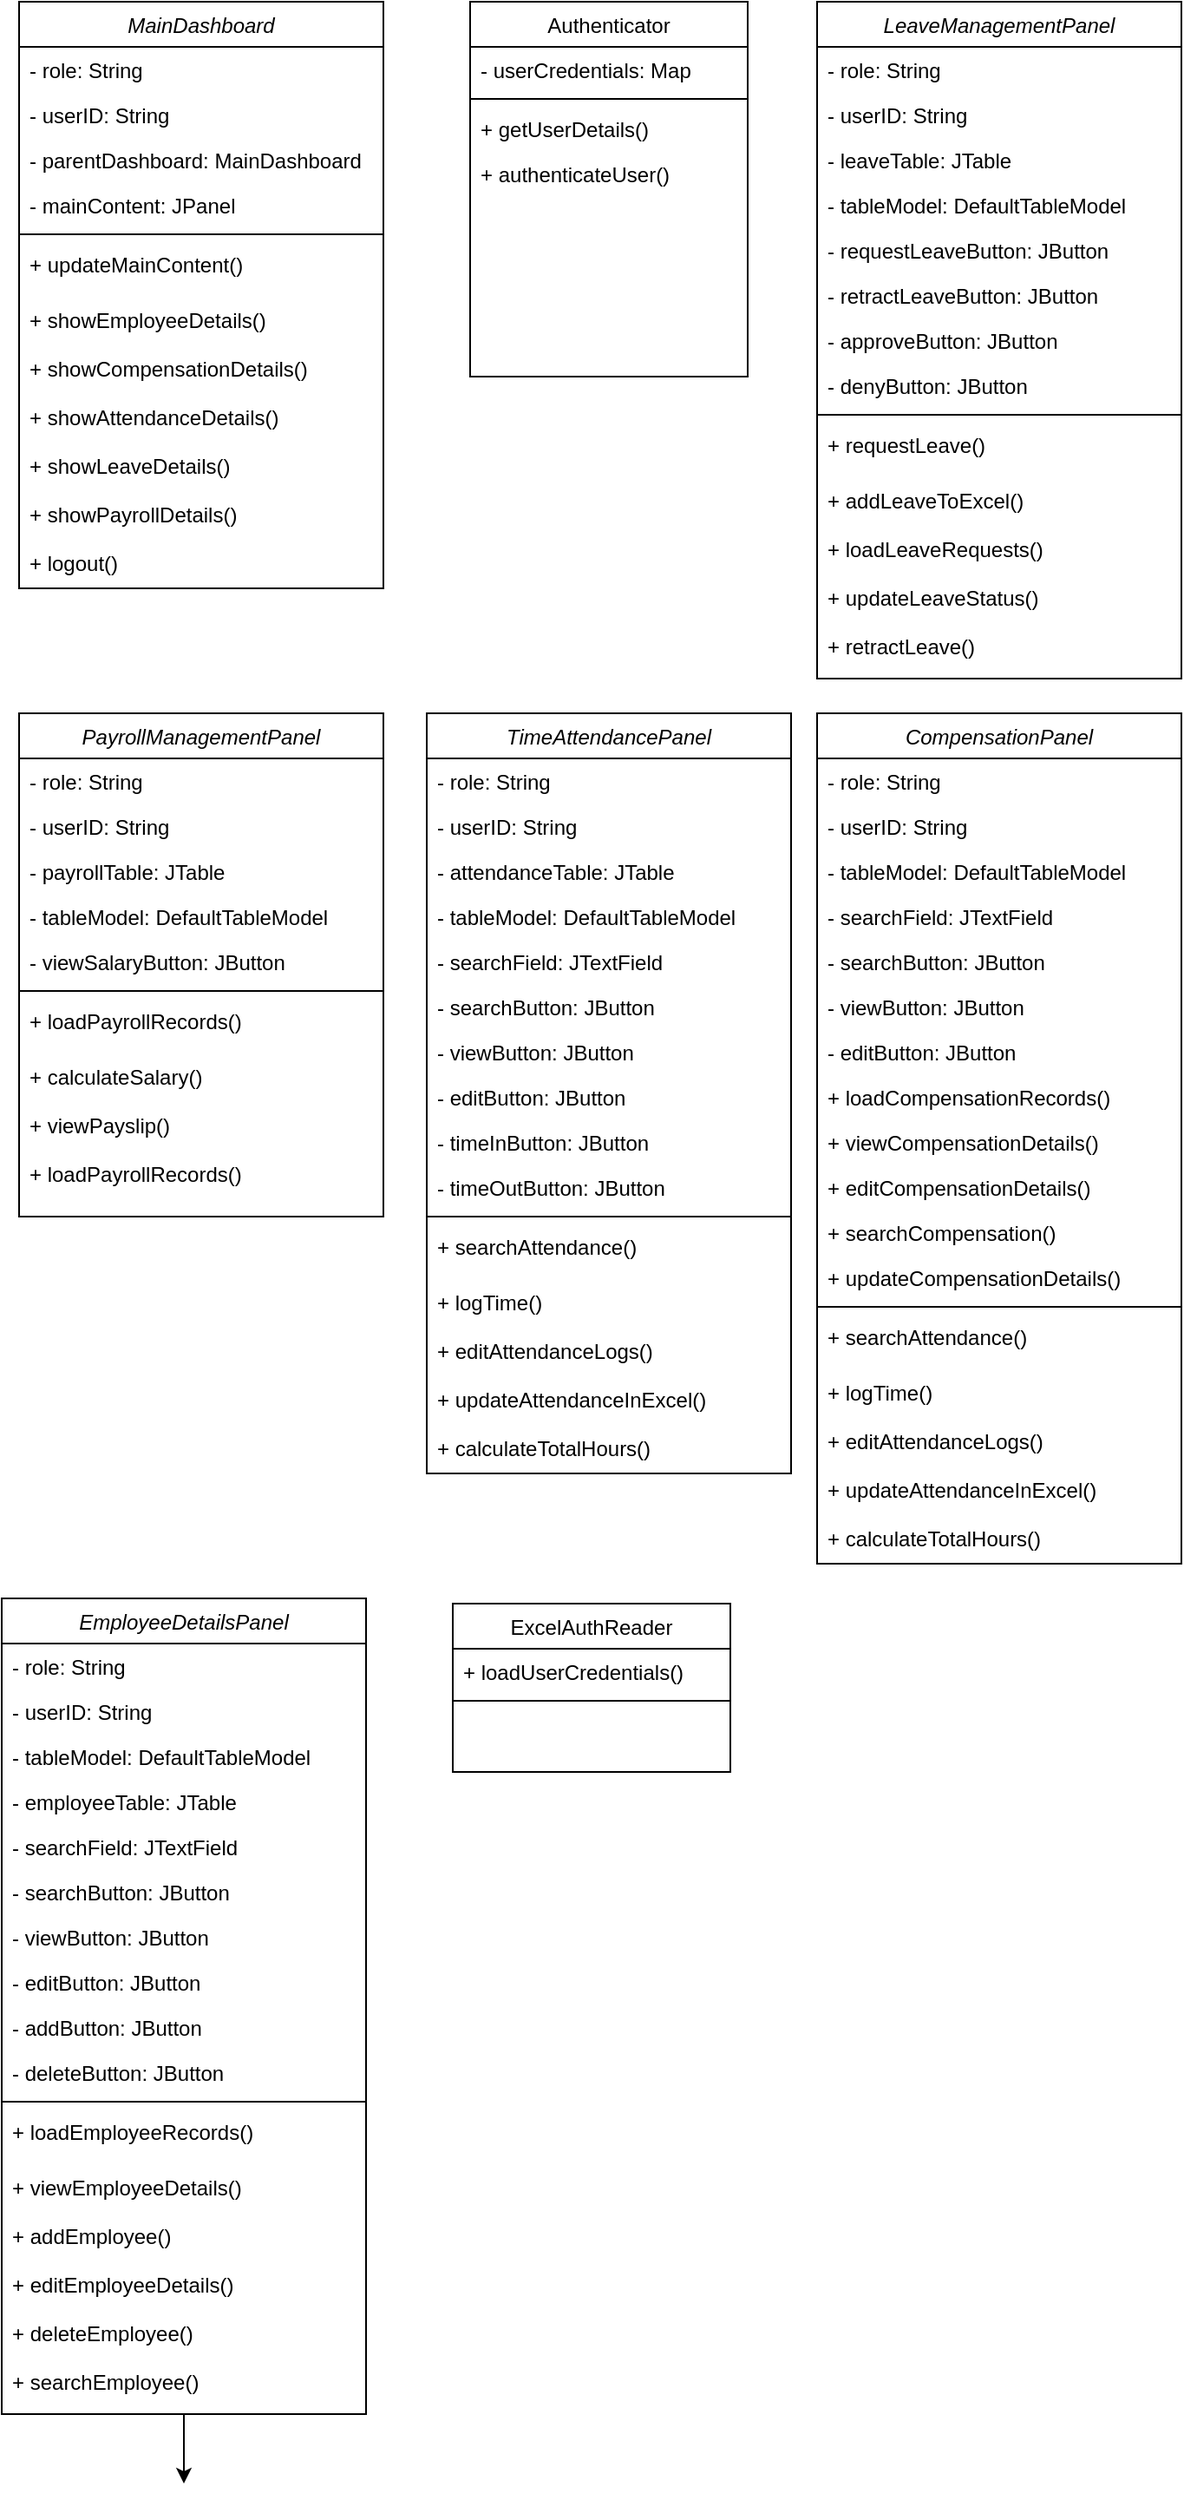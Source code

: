 <mxfile version="26.0.10">
  <diagram id="C5RBs43oDa-KdzZeNtuy" name="Page-1">
    <mxGraphModel dx="949" dy="568" grid="1" gridSize="10" guides="1" tooltips="1" connect="1" arrows="1" fold="1" page="1" pageScale="1" pageWidth="827" pageHeight="1169" math="0" shadow="0">
      <root>
        <mxCell id="WIyWlLk6GJQsqaUBKTNV-0" />
        <mxCell id="WIyWlLk6GJQsqaUBKTNV-1" parent="WIyWlLk6GJQsqaUBKTNV-0" />
        <mxCell id="zkfFHV4jXpPFQw0GAbJ--0" value="MainDashboard       " style="swimlane;fontStyle=2;align=center;verticalAlign=top;childLayout=stackLayout;horizontal=1;startSize=26;horizontalStack=0;resizeParent=1;resizeLast=0;collapsible=1;marginBottom=0;rounded=0;shadow=0;strokeWidth=1;" parent="WIyWlLk6GJQsqaUBKTNV-1" vertex="1">
          <mxGeometry x="60" y="30" width="210" height="338" as="geometry">
            <mxRectangle x="70" y="20" width="160" height="26" as="alternateBounds" />
          </mxGeometry>
        </mxCell>
        <mxCell id="zkfFHV4jXpPFQw0GAbJ--1" value="- role: String " style="text;align=left;verticalAlign=top;spacingLeft=4;spacingRight=4;overflow=hidden;rotatable=0;points=[[0,0.5],[1,0.5]];portConstraint=eastwest;" parent="zkfFHV4jXpPFQw0GAbJ--0" vertex="1">
          <mxGeometry y="26" width="210" height="26" as="geometry" />
        </mxCell>
        <mxCell id="zkfFHV4jXpPFQw0GAbJ--2" value="- userID: String        " style="text;align=left;verticalAlign=top;spacingLeft=4;spacingRight=4;overflow=hidden;rotatable=0;points=[[0,0.5],[1,0.5]];portConstraint=eastwest;rounded=0;shadow=0;html=0;" parent="zkfFHV4jXpPFQw0GAbJ--0" vertex="1">
          <mxGeometry y="52" width="210" height="26" as="geometry" />
        </mxCell>
        <mxCell id="zkfFHV4jXpPFQw0GAbJ--3" value="- parentDashboard: MainDashboard        " style="text;align=left;verticalAlign=top;spacingLeft=4;spacingRight=4;overflow=hidden;rotatable=0;points=[[0,0.5],[1,0.5]];portConstraint=eastwest;rounded=0;shadow=0;html=0;" parent="zkfFHV4jXpPFQw0GAbJ--0" vertex="1">
          <mxGeometry y="78" width="210" height="26" as="geometry" />
        </mxCell>
        <mxCell id="LQabu4nmhxQS2tJ2L5Nc-2" value="- mainContent: JPanel        " style="text;align=left;verticalAlign=top;spacingLeft=4;spacingRight=4;overflow=hidden;rotatable=0;points=[[0,0.5],[1,0.5]];portConstraint=eastwest;rounded=0;shadow=0;html=0;" vertex="1" parent="zkfFHV4jXpPFQw0GAbJ--0">
          <mxGeometry y="104" width="210" height="26" as="geometry" />
        </mxCell>
        <mxCell id="zkfFHV4jXpPFQw0GAbJ--4" value="" style="line;html=1;strokeWidth=1;align=left;verticalAlign=middle;spacingTop=-1;spacingLeft=3;spacingRight=3;rotatable=0;labelPosition=right;points=[];portConstraint=eastwest;" parent="zkfFHV4jXpPFQw0GAbJ--0" vertex="1">
          <mxGeometry y="130" width="210" height="8" as="geometry" />
        </mxCell>
        <mxCell id="zkfFHV4jXpPFQw0GAbJ--5" value="+ updateMainContent() " style="text;align=left;verticalAlign=top;spacingLeft=4;spacingRight=4;overflow=hidden;rotatable=0;points=[[0,0.5],[1,0.5]];portConstraint=eastwest;" parent="zkfFHV4jXpPFQw0GAbJ--0" vertex="1">
          <mxGeometry y="138" width="210" height="32" as="geometry" />
        </mxCell>
        <mxCell id="LQabu4nmhxQS2tJ2L5Nc-3" value="+ showEmployeeDetails()" style="text;align=left;verticalAlign=top;spacingLeft=4;spacingRight=4;overflow=hidden;rotatable=0;points=[[0,0.5],[1,0.5]];portConstraint=eastwest;" vertex="1" parent="zkfFHV4jXpPFQw0GAbJ--0">
          <mxGeometry y="170" width="210" height="28" as="geometry" />
        </mxCell>
        <mxCell id="LQabu4nmhxQS2tJ2L5Nc-4" value="+ showCompensationDetails()" style="text;align=left;verticalAlign=top;spacingLeft=4;spacingRight=4;overflow=hidden;rotatable=0;points=[[0,0.5],[1,0.5]];portConstraint=eastwest;" vertex="1" parent="zkfFHV4jXpPFQw0GAbJ--0">
          <mxGeometry y="198" width="210" height="28" as="geometry" />
        </mxCell>
        <mxCell id="LQabu4nmhxQS2tJ2L5Nc-5" value="+ showAttendanceDetails()" style="text;align=left;verticalAlign=top;spacingLeft=4;spacingRight=4;overflow=hidden;rotatable=0;points=[[0,0.5],[1,0.5]];portConstraint=eastwest;" vertex="1" parent="zkfFHV4jXpPFQw0GAbJ--0">
          <mxGeometry y="226" width="210" height="28" as="geometry" />
        </mxCell>
        <mxCell id="LQabu4nmhxQS2tJ2L5Nc-6" value="+ showLeaveDetails()" style="text;align=left;verticalAlign=top;spacingLeft=4;spacingRight=4;overflow=hidden;rotatable=0;points=[[0,0.5],[1,0.5]];portConstraint=eastwest;" vertex="1" parent="zkfFHV4jXpPFQw0GAbJ--0">
          <mxGeometry y="254" width="210" height="28" as="geometry" />
        </mxCell>
        <mxCell id="LQabu4nmhxQS2tJ2L5Nc-7" value="+ showPayrollDetails()" style="text;align=left;verticalAlign=top;spacingLeft=4;spacingRight=4;overflow=hidden;rotatable=0;points=[[0,0.5],[1,0.5]];portConstraint=eastwest;" vertex="1" parent="zkfFHV4jXpPFQw0GAbJ--0">
          <mxGeometry y="282" width="210" height="28" as="geometry" />
        </mxCell>
        <mxCell id="LQabu4nmhxQS2tJ2L5Nc-8" value="+ logout() " style="text;align=left;verticalAlign=top;spacingLeft=4;spacingRight=4;overflow=hidden;rotatable=0;points=[[0,0.5],[1,0.5]];portConstraint=eastwest;" vertex="1" parent="zkfFHV4jXpPFQw0GAbJ--0">
          <mxGeometry y="310" width="210" height="28" as="geometry" />
        </mxCell>
        <mxCell id="zkfFHV4jXpPFQw0GAbJ--17" value="Authenticator       " style="swimlane;fontStyle=0;align=center;verticalAlign=top;childLayout=stackLayout;horizontal=1;startSize=26;horizontalStack=0;resizeParent=1;resizeLast=0;collapsible=1;marginBottom=0;rounded=0;shadow=0;strokeWidth=1;" parent="WIyWlLk6GJQsqaUBKTNV-1" vertex="1">
          <mxGeometry x="320" y="30" width="160" height="216" as="geometry">
            <mxRectangle x="550" y="140" width="160" height="26" as="alternateBounds" />
          </mxGeometry>
        </mxCell>
        <mxCell id="zkfFHV4jXpPFQw0GAbJ--18" value=" - userCredentials: Map  " style="text;align=left;verticalAlign=top;spacingLeft=4;spacingRight=4;overflow=hidden;rotatable=0;points=[[0,0.5],[1,0.5]];portConstraint=eastwest;" parent="zkfFHV4jXpPFQw0GAbJ--17" vertex="1">
          <mxGeometry y="26" width="160" height="26" as="geometry" />
        </mxCell>
        <mxCell id="zkfFHV4jXpPFQw0GAbJ--23" value="" style="line;html=1;strokeWidth=1;align=left;verticalAlign=middle;spacingTop=-1;spacingLeft=3;spacingRight=3;rotatable=0;labelPosition=right;points=[];portConstraint=eastwest;" parent="zkfFHV4jXpPFQw0GAbJ--17" vertex="1">
          <mxGeometry y="52" width="160" height="8" as="geometry" />
        </mxCell>
        <mxCell id="zkfFHV4jXpPFQw0GAbJ--24" value="+ getUserDetails() " style="text;align=left;verticalAlign=top;spacingLeft=4;spacingRight=4;overflow=hidden;rotatable=0;points=[[0,0.5],[1,0.5]];portConstraint=eastwest;" parent="zkfFHV4jXpPFQw0GAbJ--17" vertex="1">
          <mxGeometry y="60" width="160" height="26" as="geometry" />
        </mxCell>
        <mxCell id="zkfFHV4jXpPFQw0GAbJ--25" value="+ authenticateUser() " style="text;align=left;verticalAlign=top;spacingLeft=4;spacingRight=4;overflow=hidden;rotatable=0;points=[[0,0.5],[1,0.5]];portConstraint=eastwest;" parent="zkfFHV4jXpPFQw0GAbJ--17" vertex="1">
          <mxGeometry y="86" width="160" height="26" as="geometry" />
        </mxCell>
        <mxCell id="LQabu4nmhxQS2tJ2L5Nc-9" value="LeaveManagementPanel          " style="swimlane;fontStyle=2;align=center;verticalAlign=top;childLayout=stackLayout;horizontal=1;startSize=26;horizontalStack=0;resizeParent=1;resizeLast=0;collapsible=1;marginBottom=0;rounded=0;shadow=0;strokeWidth=1;" vertex="1" parent="WIyWlLk6GJQsqaUBKTNV-1">
          <mxGeometry x="520" y="30" width="210" height="390" as="geometry">
            <mxRectangle x="70" y="20" width="160" height="26" as="alternateBounds" />
          </mxGeometry>
        </mxCell>
        <mxCell id="LQabu4nmhxQS2tJ2L5Nc-10" value="- role: String " style="text;align=left;verticalAlign=top;spacingLeft=4;spacingRight=4;overflow=hidden;rotatable=0;points=[[0,0.5],[1,0.5]];portConstraint=eastwest;" vertex="1" parent="LQabu4nmhxQS2tJ2L5Nc-9">
          <mxGeometry y="26" width="210" height="26" as="geometry" />
        </mxCell>
        <mxCell id="LQabu4nmhxQS2tJ2L5Nc-11" value="- userID: String        " style="text;align=left;verticalAlign=top;spacingLeft=4;spacingRight=4;overflow=hidden;rotatable=0;points=[[0,0.5],[1,0.5]];portConstraint=eastwest;rounded=0;shadow=0;html=0;" vertex="1" parent="LQabu4nmhxQS2tJ2L5Nc-9">
          <mxGeometry y="52" width="210" height="26" as="geometry" />
        </mxCell>
        <mxCell id="LQabu4nmhxQS2tJ2L5Nc-12" value="- leaveTable: JTable        " style="text;align=left;verticalAlign=top;spacingLeft=4;spacingRight=4;overflow=hidden;rotatable=0;points=[[0,0.5],[1,0.5]];portConstraint=eastwest;rounded=0;shadow=0;html=0;" vertex="1" parent="LQabu4nmhxQS2tJ2L5Nc-9">
          <mxGeometry y="78" width="210" height="26" as="geometry" />
        </mxCell>
        <mxCell id="LQabu4nmhxQS2tJ2L5Nc-13" value="- tableModel: DefaultTableModel        " style="text;align=left;verticalAlign=top;spacingLeft=4;spacingRight=4;overflow=hidden;rotatable=0;points=[[0,0.5],[1,0.5]];portConstraint=eastwest;rounded=0;shadow=0;html=0;" vertex="1" parent="LQabu4nmhxQS2tJ2L5Nc-9">
          <mxGeometry y="104" width="210" height="26" as="geometry" />
        </mxCell>
        <mxCell id="LQabu4nmhxQS2tJ2L5Nc-22" value="- requestLeaveButton: JButton        " style="text;align=left;verticalAlign=top;spacingLeft=4;spacingRight=4;overflow=hidden;rotatable=0;points=[[0,0.5],[1,0.5]];portConstraint=eastwest;rounded=0;shadow=0;html=0;" vertex="1" parent="LQabu4nmhxQS2tJ2L5Nc-9">
          <mxGeometry y="130" width="210" height="26" as="geometry" />
        </mxCell>
        <mxCell id="LQabu4nmhxQS2tJ2L5Nc-23" value="- retractLeaveButton: JButton        " style="text;align=left;verticalAlign=top;spacingLeft=4;spacingRight=4;overflow=hidden;rotatable=0;points=[[0,0.5],[1,0.5]];portConstraint=eastwest;rounded=0;shadow=0;html=0;" vertex="1" parent="LQabu4nmhxQS2tJ2L5Nc-9">
          <mxGeometry y="156" width="210" height="26" as="geometry" />
        </mxCell>
        <mxCell id="LQabu4nmhxQS2tJ2L5Nc-24" value="- approveButton: JButton        " style="text;align=left;verticalAlign=top;spacingLeft=4;spacingRight=4;overflow=hidden;rotatable=0;points=[[0,0.5],[1,0.5]];portConstraint=eastwest;rounded=0;shadow=0;html=0;" vertex="1" parent="LQabu4nmhxQS2tJ2L5Nc-9">
          <mxGeometry y="182" width="210" height="26" as="geometry" />
        </mxCell>
        <mxCell id="LQabu4nmhxQS2tJ2L5Nc-25" value="- denyButton: JButton        " style="text;align=left;verticalAlign=top;spacingLeft=4;spacingRight=4;overflow=hidden;rotatable=0;points=[[0,0.5],[1,0.5]];portConstraint=eastwest;rounded=0;shadow=0;html=0;" vertex="1" parent="LQabu4nmhxQS2tJ2L5Nc-9">
          <mxGeometry y="208" width="210" height="26" as="geometry" />
        </mxCell>
        <mxCell id="LQabu4nmhxQS2tJ2L5Nc-14" value="" style="line;html=1;strokeWidth=1;align=left;verticalAlign=middle;spacingTop=-1;spacingLeft=3;spacingRight=3;rotatable=0;labelPosition=right;points=[];portConstraint=eastwest;" vertex="1" parent="LQabu4nmhxQS2tJ2L5Nc-9">
          <mxGeometry y="234" width="210" height="8" as="geometry" />
        </mxCell>
        <mxCell id="LQabu4nmhxQS2tJ2L5Nc-15" value="+ requestLeave()   " style="text;align=left;verticalAlign=top;spacingLeft=4;spacingRight=4;overflow=hidden;rotatable=0;points=[[0,0.5],[1,0.5]];portConstraint=eastwest;" vertex="1" parent="LQabu4nmhxQS2tJ2L5Nc-9">
          <mxGeometry y="242" width="210" height="32" as="geometry" />
        </mxCell>
        <mxCell id="LQabu4nmhxQS2tJ2L5Nc-16" value="+ addLeaveToExcel() " style="text;align=left;verticalAlign=top;spacingLeft=4;spacingRight=4;overflow=hidden;rotatable=0;points=[[0,0.5],[1,0.5]];portConstraint=eastwest;" vertex="1" parent="LQabu4nmhxQS2tJ2L5Nc-9">
          <mxGeometry y="274" width="210" height="28" as="geometry" />
        </mxCell>
        <mxCell id="LQabu4nmhxQS2tJ2L5Nc-17" value="+ loadLeaveRequests()      " style="text;align=left;verticalAlign=top;spacingLeft=4;spacingRight=4;overflow=hidden;rotatable=0;points=[[0,0.5],[1,0.5]];portConstraint=eastwest;" vertex="1" parent="LQabu4nmhxQS2tJ2L5Nc-9">
          <mxGeometry y="302" width="210" height="28" as="geometry" />
        </mxCell>
        <mxCell id="LQabu4nmhxQS2tJ2L5Nc-18" value="+ updateLeaveStatus()" style="text;align=left;verticalAlign=top;spacingLeft=4;spacingRight=4;overflow=hidden;rotatable=0;points=[[0,0.5],[1,0.5]];portConstraint=eastwest;" vertex="1" parent="LQabu4nmhxQS2tJ2L5Nc-9">
          <mxGeometry y="330" width="210" height="28" as="geometry" />
        </mxCell>
        <mxCell id="LQabu4nmhxQS2tJ2L5Nc-19" value="+ retractLeave()   " style="text;align=left;verticalAlign=top;spacingLeft=4;spacingRight=4;overflow=hidden;rotatable=0;points=[[0,0.5],[1,0.5]];portConstraint=eastwest;" vertex="1" parent="LQabu4nmhxQS2tJ2L5Nc-9">
          <mxGeometry y="358" width="210" height="28" as="geometry" />
        </mxCell>
        <mxCell id="LQabu4nmhxQS2tJ2L5Nc-26" value="PayrollManagementPanel           " style="swimlane;fontStyle=2;align=center;verticalAlign=top;childLayout=stackLayout;horizontal=1;startSize=26;horizontalStack=0;resizeParent=1;resizeLast=0;collapsible=1;marginBottom=0;rounded=0;shadow=0;strokeWidth=1;" vertex="1" parent="WIyWlLk6GJQsqaUBKTNV-1">
          <mxGeometry x="60" y="440" width="210" height="290" as="geometry">
            <mxRectangle x="70" y="20" width="160" height="26" as="alternateBounds" />
          </mxGeometry>
        </mxCell>
        <mxCell id="LQabu4nmhxQS2tJ2L5Nc-27" value="- role: String " style="text;align=left;verticalAlign=top;spacingLeft=4;spacingRight=4;overflow=hidden;rotatable=0;points=[[0,0.5],[1,0.5]];portConstraint=eastwest;" vertex="1" parent="LQabu4nmhxQS2tJ2L5Nc-26">
          <mxGeometry y="26" width="210" height="26" as="geometry" />
        </mxCell>
        <mxCell id="LQabu4nmhxQS2tJ2L5Nc-28" value="- userID: String        " style="text;align=left;verticalAlign=top;spacingLeft=4;spacingRight=4;overflow=hidden;rotatable=0;points=[[0,0.5],[1,0.5]];portConstraint=eastwest;rounded=0;shadow=0;html=0;" vertex="1" parent="LQabu4nmhxQS2tJ2L5Nc-26">
          <mxGeometry y="52" width="210" height="26" as="geometry" />
        </mxCell>
        <mxCell id="LQabu4nmhxQS2tJ2L5Nc-29" value="- payrollTable: JTable        " style="text;align=left;verticalAlign=top;spacingLeft=4;spacingRight=4;overflow=hidden;rotatable=0;points=[[0,0.5],[1,0.5]];portConstraint=eastwest;rounded=0;shadow=0;html=0;" vertex="1" parent="LQabu4nmhxQS2tJ2L5Nc-26">
          <mxGeometry y="78" width="210" height="26" as="geometry" />
        </mxCell>
        <mxCell id="LQabu4nmhxQS2tJ2L5Nc-30" value="- tableModel: DefaultTableModel        " style="text;align=left;verticalAlign=top;spacingLeft=4;spacingRight=4;overflow=hidden;rotatable=0;points=[[0,0.5],[1,0.5]];portConstraint=eastwest;rounded=0;shadow=0;html=0;" vertex="1" parent="LQabu4nmhxQS2tJ2L5Nc-26">
          <mxGeometry y="104" width="210" height="26" as="geometry" />
        </mxCell>
        <mxCell id="LQabu4nmhxQS2tJ2L5Nc-31" value="- viewSalaryButton: JButton        " style="text;align=left;verticalAlign=top;spacingLeft=4;spacingRight=4;overflow=hidden;rotatable=0;points=[[0,0.5],[1,0.5]];portConstraint=eastwest;rounded=0;shadow=0;html=0;" vertex="1" parent="LQabu4nmhxQS2tJ2L5Nc-26">
          <mxGeometry y="130" width="210" height="26" as="geometry" />
        </mxCell>
        <mxCell id="LQabu4nmhxQS2tJ2L5Nc-35" value="" style="line;html=1;strokeWidth=1;align=left;verticalAlign=middle;spacingTop=-1;spacingLeft=3;spacingRight=3;rotatable=0;labelPosition=right;points=[];portConstraint=eastwest;" vertex="1" parent="LQabu4nmhxQS2tJ2L5Nc-26">
          <mxGeometry y="156" width="210" height="8" as="geometry" />
        </mxCell>
        <mxCell id="LQabu4nmhxQS2tJ2L5Nc-36" value="+ loadPayrollRecords()    " style="text;align=left;verticalAlign=top;spacingLeft=4;spacingRight=4;overflow=hidden;rotatable=0;points=[[0,0.5],[1,0.5]];portConstraint=eastwest;" vertex="1" parent="LQabu4nmhxQS2tJ2L5Nc-26">
          <mxGeometry y="164" width="210" height="32" as="geometry" />
        </mxCell>
        <mxCell id="LQabu4nmhxQS2tJ2L5Nc-37" value="+ calculateSalary()         " style="text;align=left;verticalAlign=top;spacingLeft=4;spacingRight=4;overflow=hidden;rotatable=0;points=[[0,0.5],[1,0.5]];portConstraint=eastwest;" vertex="1" parent="LQabu4nmhxQS2tJ2L5Nc-26">
          <mxGeometry y="196" width="210" height="28" as="geometry" />
        </mxCell>
        <mxCell id="LQabu4nmhxQS2tJ2L5Nc-38" value="+ viewPayslip()        " style="text;align=left;verticalAlign=top;spacingLeft=4;spacingRight=4;overflow=hidden;rotatable=0;points=[[0,0.5],[1,0.5]];portConstraint=eastwest;" vertex="1" parent="LQabu4nmhxQS2tJ2L5Nc-26">
          <mxGeometry y="224" width="210" height="28" as="geometry" />
        </mxCell>
        <mxCell id="LQabu4nmhxQS2tJ2L5Nc-39" value="+ loadPayrollRecords()" style="text;align=left;verticalAlign=top;spacingLeft=4;spacingRight=4;overflow=hidden;rotatable=0;points=[[0,0.5],[1,0.5]];portConstraint=eastwest;" vertex="1" parent="LQabu4nmhxQS2tJ2L5Nc-26">
          <mxGeometry y="252" width="210" height="28" as="geometry" />
        </mxCell>
        <mxCell id="LQabu4nmhxQS2tJ2L5Nc-41" value="TimeAttendancePanel              " style="swimlane;fontStyle=2;align=center;verticalAlign=top;childLayout=stackLayout;horizontal=1;startSize=26;horizontalStack=0;resizeParent=1;resizeLast=0;collapsible=1;marginBottom=0;rounded=0;shadow=0;strokeWidth=1;" vertex="1" parent="WIyWlLk6GJQsqaUBKTNV-1">
          <mxGeometry x="295" y="440" width="210" height="438" as="geometry">
            <mxRectangle x="70" y="20" width="160" height="26" as="alternateBounds" />
          </mxGeometry>
        </mxCell>
        <mxCell id="LQabu4nmhxQS2tJ2L5Nc-42" value="- role: String " style="text;align=left;verticalAlign=top;spacingLeft=4;spacingRight=4;overflow=hidden;rotatable=0;points=[[0,0.5],[1,0.5]];portConstraint=eastwest;" vertex="1" parent="LQabu4nmhxQS2tJ2L5Nc-41">
          <mxGeometry y="26" width="210" height="26" as="geometry" />
        </mxCell>
        <mxCell id="LQabu4nmhxQS2tJ2L5Nc-43" value="- userID: String        " style="text;align=left;verticalAlign=top;spacingLeft=4;spacingRight=4;overflow=hidden;rotatable=0;points=[[0,0.5],[1,0.5]];portConstraint=eastwest;rounded=0;shadow=0;html=0;" vertex="1" parent="LQabu4nmhxQS2tJ2L5Nc-41">
          <mxGeometry y="52" width="210" height="26" as="geometry" />
        </mxCell>
        <mxCell id="LQabu4nmhxQS2tJ2L5Nc-44" value="- attendanceTable: JTable         " style="text;align=left;verticalAlign=top;spacingLeft=4;spacingRight=4;overflow=hidden;rotatable=0;points=[[0,0.5],[1,0.5]];portConstraint=eastwest;rounded=0;shadow=0;html=0;" vertex="1" parent="LQabu4nmhxQS2tJ2L5Nc-41">
          <mxGeometry y="78" width="210" height="26" as="geometry" />
        </mxCell>
        <mxCell id="LQabu4nmhxQS2tJ2L5Nc-45" value="- tableModel: DefaultTableModel        " style="text;align=left;verticalAlign=top;spacingLeft=4;spacingRight=4;overflow=hidden;rotatable=0;points=[[0,0.5],[1,0.5]];portConstraint=eastwest;rounded=0;shadow=0;html=0;" vertex="1" parent="LQabu4nmhxQS2tJ2L5Nc-41">
          <mxGeometry y="104" width="210" height="26" as="geometry" />
        </mxCell>
        <mxCell id="LQabu4nmhxQS2tJ2L5Nc-46" value="- searchField: JTextField        " style="text;align=left;verticalAlign=top;spacingLeft=4;spacingRight=4;overflow=hidden;rotatable=0;points=[[0,0.5],[1,0.5]];portConstraint=eastwest;rounded=0;shadow=0;html=0;" vertex="1" parent="LQabu4nmhxQS2tJ2L5Nc-41">
          <mxGeometry y="130" width="210" height="26" as="geometry" />
        </mxCell>
        <mxCell id="LQabu4nmhxQS2tJ2L5Nc-47" value="- searchButton: JButton" style="text;align=left;verticalAlign=top;spacingLeft=4;spacingRight=4;overflow=hidden;rotatable=0;points=[[0,0.5],[1,0.5]];portConstraint=eastwest;rounded=0;shadow=0;html=0;" vertex="1" parent="LQabu4nmhxQS2tJ2L5Nc-41">
          <mxGeometry y="156" width="210" height="26" as="geometry" />
        </mxCell>
        <mxCell id="LQabu4nmhxQS2tJ2L5Nc-48" value="- viewButton: JButton         " style="text;align=left;verticalAlign=top;spacingLeft=4;spacingRight=4;overflow=hidden;rotatable=0;points=[[0,0.5],[1,0.5]];portConstraint=eastwest;rounded=0;shadow=0;html=0;" vertex="1" parent="LQabu4nmhxQS2tJ2L5Nc-41">
          <mxGeometry y="182" width="210" height="26" as="geometry" />
        </mxCell>
        <mxCell id="LQabu4nmhxQS2tJ2L5Nc-49" value="- editButton: JButton        " style="text;align=left;verticalAlign=top;spacingLeft=4;spacingRight=4;overflow=hidden;rotatable=0;points=[[0,0.5],[1,0.5]];portConstraint=eastwest;rounded=0;shadow=0;html=0;" vertex="1" parent="LQabu4nmhxQS2tJ2L5Nc-41">
          <mxGeometry y="208" width="210" height="26" as="geometry" />
        </mxCell>
        <mxCell id="LQabu4nmhxQS2tJ2L5Nc-57" value="- timeInButton: JButton        " style="text;align=left;verticalAlign=top;spacingLeft=4;spacingRight=4;overflow=hidden;rotatable=0;points=[[0,0.5],[1,0.5]];portConstraint=eastwest;rounded=0;shadow=0;html=0;" vertex="1" parent="LQabu4nmhxQS2tJ2L5Nc-41">
          <mxGeometry y="234" width="210" height="26" as="geometry" />
        </mxCell>
        <mxCell id="LQabu4nmhxQS2tJ2L5Nc-56" value="- timeOutButton: JButton        " style="text;align=left;verticalAlign=top;spacingLeft=4;spacingRight=4;overflow=hidden;rotatable=0;points=[[0,0.5],[1,0.5]];portConstraint=eastwest;rounded=0;shadow=0;html=0;" vertex="1" parent="LQabu4nmhxQS2tJ2L5Nc-41">
          <mxGeometry y="260" width="210" height="26" as="geometry" />
        </mxCell>
        <mxCell id="LQabu4nmhxQS2tJ2L5Nc-50" value="" style="line;html=1;strokeWidth=1;align=left;verticalAlign=middle;spacingTop=-1;spacingLeft=3;spacingRight=3;rotatable=0;labelPosition=right;points=[];portConstraint=eastwest;" vertex="1" parent="LQabu4nmhxQS2tJ2L5Nc-41">
          <mxGeometry y="286" width="210" height="8" as="geometry" />
        </mxCell>
        <mxCell id="LQabu4nmhxQS2tJ2L5Nc-51" value="+ searchAttendance()     " style="text;align=left;verticalAlign=top;spacingLeft=4;spacingRight=4;overflow=hidden;rotatable=0;points=[[0,0.5],[1,0.5]];portConstraint=eastwest;" vertex="1" parent="LQabu4nmhxQS2tJ2L5Nc-41">
          <mxGeometry y="294" width="210" height="32" as="geometry" />
        </mxCell>
        <mxCell id="LQabu4nmhxQS2tJ2L5Nc-52" value="+ logTime()   " style="text;align=left;verticalAlign=top;spacingLeft=4;spacingRight=4;overflow=hidden;rotatable=0;points=[[0,0.5],[1,0.5]];portConstraint=eastwest;" vertex="1" parent="LQabu4nmhxQS2tJ2L5Nc-41">
          <mxGeometry y="326" width="210" height="28" as="geometry" />
        </mxCell>
        <mxCell id="LQabu4nmhxQS2tJ2L5Nc-53" value="+ editAttendanceLogs()      " style="text;align=left;verticalAlign=top;spacingLeft=4;spacingRight=4;overflow=hidden;rotatable=0;points=[[0,0.5],[1,0.5]];portConstraint=eastwest;" vertex="1" parent="LQabu4nmhxQS2tJ2L5Nc-41">
          <mxGeometry y="354" width="210" height="28" as="geometry" />
        </mxCell>
        <mxCell id="LQabu4nmhxQS2tJ2L5Nc-54" value="+ updateAttendanceInExcel()" style="text;align=left;verticalAlign=top;spacingLeft=4;spacingRight=4;overflow=hidden;rotatable=0;points=[[0,0.5],[1,0.5]];portConstraint=eastwest;" vertex="1" parent="LQabu4nmhxQS2tJ2L5Nc-41">
          <mxGeometry y="382" width="210" height="28" as="geometry" />
        </mxCell>
        <mxCell id="LQabu4nmhxQS2tJ2L5Nc-55" value="+ calculateTotalHours()     " style="text;align=left;verticalAlign=top;spacingLeft=4;spacingRight=4;overflow=hidden;rotatable=0;points=[[0,0.5],[1,0.5]];portConstraint=eastwest;" vertex="1" parent="LQabu4nmhxQS2tJ2L5Nc-41">
          <mxGeometry y="410" width="210" height="28" as="geometry" />
        </mxCell>
        <mxCell id="LQabu4nmhxQS2tJ2L5Nc-58" value="CompensationPanel                    " style="swimlane;fontStyle=2;align=center;verticalAlign=top;childLayout=stackLayout;horizontal=1;startSize=26;horizontalStack=0;resizeParent=1;resizeLast=0;collapsible=1;marginBottom=0;rounded=0;shadow=0;strokeWidth=1;" vertex="1" parent="WIyWlLk6GJQsqaUBKTNV-1">
          <mxGeometry x="520" y="440" width="210" height="490" as="geometry">
            <mxRectangle x="70" y="20" width="160" height="26" as="alternateBounds" />
          </mxGeometry>
        </mxCell>
        <mxCell id="LQabu4nmhxQS2tJ2L5Nc-59" value="- role: String " style="text;align=left;verticalAlign=top;spacingLeft=4;spacingRight=4;overflow=hidden;rotatable=0;points=[[0,0.5],[1,0.5]];portConstraint=eastwest;" vertex="1" parent="LQabu4nmhxQS2tJ2L5Nc-58">
          <mxGeometry y="26" width="210" height="26" as="geometry" />
        </mxCell>
        <mxCell id="LQabu4nmhxQS2tJ2L5Nc-60" value="- userID: String        " style="text;align=left;verticalAlign=top;spacingLeft=4;spacingRight=4;overflow=hidden;rotatable=0;points=[[0,0.5],[1,0.5]];portConstraint=eastwest;rounded=0;shadow=0;html=0;" vertex="1" parent="LQabu4nmhxQS2tJ2L5Nc-58">
          <mxGeometry y="52" width="210" height="26" as="geometry" />
        </mxCell>
        <mxCell id="LQabu4nmhxQS2tJ2L5Nc-62" value="- tableModel: DefaultTableModel        " style="text;align=left;verticalAlign=top;spacingLeft=4;spacingRight=4;overflow=hidden;rotatable=0;points=[[0,0.5],[1,0.5]];portConstraint=eastwest;rounded=0;shadow=0;html=0;" vertex="1" parent="LQabu4nmhxQS2tJ2L5Nc-58">
          <mxGeometry y="78" width="210" height="26" as="geometry" />
        </mxCell>
        <mxCell id="LQabu4nmhxQS2tJ2L5Nc-63" value="- searchField: JTextField        " style="text;align=left;verticalAlign=top;spacingLeft=4;spacingRight=4;overflow=hidden;rotatable=0;points=[[0,0.5],[1,0.5]];portConstraint=eastwest;rounded=0;shadow=0;html=0;" vertex="1" parent="LQabu4nmhxQS2tJ2L5Nc-58">
          <mxGeometry y="104" width="210" height="26" as="geometry" />
        </mxCell>
        <mxCell id="LQabu4nmhxQS2tJ2L5Nc-64" value="- searchButton: JButton" style="text;align=left;verticalAlign=top;spacingLeft=4;spacingRight=4;overflow=hidden;rotatable=0;points=[[0,0.5],[1,0.5]];portConstraint=eastwest;rounded=0;shadow=0;html=0;" vertex="1" parent="LQabu4nmhxQS2tJ2L5Nc-58">
          <mxGeometry y="130" width="210" height="26" as="geometry" />
        </mxCell>
        <mxCell id="LQabu4nmhxQS2tJ2L5Nc-65" value="- viewButton: JButton         " style="text;align=left;verticalAlign=top;spacingLeft=4;spacingRight=4;overflow=hidden;rotatable=0;points=[[0,0.5],[1,0.5]];portConstraint=eastwest;rounded=0;shadow=0;html=0;" vertex="1" parent="LQabu4nmhxQS2tJ2L5Nc-58">
          <mxGeometry y="156" width="210" height="26" as="geometry" />
        </mxCell>
        <mxCell id="LQabu4nmhxQS2tJ2L5Nc-66" value="- editButton: JButton        " style="text;align=left;verticalAlign=top;spacingLeft=4;spacingRight=4;overflow=hidden;rotatable=0;points=[[0,0.5],[1,0.5]];portConstraint=eastwest;rounded=0;shadow=0;html=0;" vertex="1" parent="LQabu4nmhxQS2tJ2L5Nc-58">
          <mxGeometry y="182" width="210" height="26" as="geometry" />
        </mxCell>
        <mxCell id="LQabu4nmhxQS2tJ2L5Nc-67" value="+ loadCompensationRecords()        " style="text;align=left;verticalAlign=top;spacingLeft=4;spacingRight=4;overflow=hidden;rotatable=0;points=[[0,0.5],[1,0.5]];portConstraint=eastwest;rounded=0;shadow=0;html=0;" vertex="1" parent="LQabu4nmhxQS2tJ2L5Nc-58">
          <mxGeometry y="208" width="210" height="26" as="geometry" />
        </mxCell>
        <mxCell id="LQabu4nmhxQS2tJ2L5Nc-75" value="+ viewCompensationDetails()        " style="text;align=left;verticalAlign=top;spacingLeft=4;spacingRight=4;overflow=hidden;rotatable=0;points=[[0,0.5],[1,0.5]];portConstraint=eastwest;rounded=0;shadow=0;html=0;" vertex="1" parent="LQabu4nmhxQS2tJ2L5Nc-58">
          <mxGeometry y="234" width="210" height="26" as="geometry" />
        </mxCell>
        <mxCell id="LQabu4nmhxQS2tJ2L5Nc-76" value=" + editCompensationDetails()        " style="text;align=left;verticalAlign=top;spacingLeft=4;spacingRight=4;overflow=hidden;rotatable=0;points=[[0,0.5],[1,0.5]];portConstraint=eastwest;rounded=0;shadow=0;html=0;" vertex="1" parent="LQabu4nmhxQS2tJ2L5Nc-58">
          <mxGeometry y="260" width="210" height="26" as="geometry" />
        </mxCell>
        <mxCell id="LQabu4nmhxQS2tJ2L5Nc-77" value="+ searchCompensation()        " style="text;align=left;verticalAlign=top;spacingLeft=4;spacingRight=4;overflow=hidden;rotatable=0;points=[[0,0.5],[1,0.5]];portConstraint=eastwest;rounded=0;shadow=0;html=0;" vertex="1" parent="LQabu4nmhxQS2tJ2L5Nc-58">
          <mxGeometry y="286" width="210" height="26" as="geometry" />
        </mxCell>
        <mxCell id="LQabu4nmhxQS2tJ2L5Nc-68" value="+ updateCompensationDetails()        " style="text;align=left;verticalAlign=top;spacingLeft=4;spacingRight=4;overflow=hidden;rotatable=0;points=[[0,0.5],[1,0.5]];portConstraint=eastwest;rounded=0;shadow=0;html=0;" vertex="1" parent="LQabu4nmhxQS2tJ2L5Nc-58">
          <mxGeometry y="312" width="210" height="26" as="geometry" />
        </mxCell>
        <mxCell id="LQabu4nmhxQS2tJ2L5Nc-69" value="" style="line;html=1;strokeWidth=1;align=left;verticalAlign=middle;spacingTop=-1;spacingLeft=3;spacingRight=3;rotatable=0;labelPosition=right;points=[];portConstraint=eastwest;" vertex="1" parent="LQabu4nmhxQS2tJ2L5Nc-58">
          <mxGeometry y="338" width="210" height="8" as="geometry" />
        </mxCell>
        <mxCell id="LQabu4nmhxQS2tJ2L5Nc-70" value="+ searchAttendance()     " style="text;align=left;verticalAlign=top;spacingLeft=4;spacingRight=4;overflow=hidden;rotatable=0;points=[[0,0.5],[1,0.5]];portConstraint=eastwest;" vertex="1" parent="LQabu4nmhxQS2tJ2L5Nc-58">
          <mxGeometry y="346" width="210" height="32" as="geometry" />
        </mxCell>
        <mxCell id="LQabu4nmhxQS2tJ2L5Nc-71" value="+ logTime()   " style="text;align=left;verticalAlign=top;spacingLeft=4;spacingRight=4;overflow=hidden;rotatable=0;points=[[0,0.5],[1,0.5]];portConstraint=eastwest;" vertex="1" parent="LQabu4nmhxQS2tJ2L5Nc-58">
          <mxGeometry y="378" width="210" height="28" as="geometry" />
        </mxCell>
        <mxCell id="LQabu4nmhxQS2tJ2L5Nc-72" value="+ editAttendanceLogs()      " style="text;align=left;verticalAlign=top;spacingLeft=4;spacingRight=4;overflow=hidden;rotatable=0;points=[[0,0.5],[1,0.5]];portConstraint=eastwest;" vertex="1" parent="LQabu4nmhxQS2tJ2L5Nc-58">
          <mxGeometry y="406" width="210" height="28" as="geometry" />
        </mxCell>
        <mxCell id="LQabu4nmhxQS2tJ2L5Nc-73" value="+ updateAttendanceInExcel()" style="text;align=left;verticalAlign=top;spacingLeft=4;spacingRight=4;overflow=hidden;rotatable=0;points=[[0,0.5],[1,0.5]];portConstraint=eastwest;" vertex="1" parent="LQabu4nmhxQS2tJ2L5Nc-58">
          <mxGeometry y="434" width="210" height="28" as="geometry" />
        </mxCell>
        <mxCell id="LQabu4nmhxQS2tJ2L5Nc-74" value="+ calculateTotalHours()     " style="text;align=left;verticalAlign=top;spacingLeft=4;spacingRight=4;overflow=hidden;rotatable=0;points=[[0,0.5],[1,0.5]];portConstraint=eastwest;" vertex="1" parent="LQabu4nmhxQS2tJ2L5Nc-58">
          <mxGeometry y="462" width="210" height="28" as="geometry" />
        </mxCell>
        <mxCell id="LQabu4nmhxQS2tJ2L5Nc-110" style="edgeStyle=orthogonalEdgeStyle;rounded=0;orthogonalLoop=1;jettySize=auto;html=1;exitX=0.5;exitY=1;exitDx=0;exitDy=0;" edge="1" parent="WIyWlLk6GJQsqaUBKTNV-1" source="LQabu4nmhxQS2tJ2L5Nc-89">
          <mxGeometry relative="1" as="geometry">
            <mxPoint x="155" y="1460" as="targetPoint" />
          </mxGeometry>
        </mxCell>
        <mxCell id="LQabu4nmhxQS2tJ2L5Nc-89" value="EmployeeDetailsPanel                       " style="swimlane;fontStyle=2;align=center;verticalAlign=top;childLayout=stackLayout;horizontal=1;startSize=26;horizontalStack=0;resizeParent=1;resizeLast=0;collapsible=1;marginBottom=0;rounded=0;shadow=0;strokeWidth=1;" vertex="1" parent="WIyWlLk6GJQsqaUBKTNV-1">
          <mxGeometry x="50" y="950" width="210" height="470" as="geometry">
            <mxRectangle x="70" y="20" width="160" height="26" as="alternateBounds" />
          </mxGeometry>
        </mxCell>
        <mxCell id="LQabu4nmhxQS2tJ2L5Nc-90" value="- role: String " style="text;align=left;verticalAlign=top;spacingLeft=4;spacingRight=4;overflow=hidden;rotatable=0;points=[[0,0.5],[1,0.5]];portConstraint=eastwest;" vertex="1" parent="LQabu4nmhxQS2tJ2L5Nc-89">
          <mxGeometry y="26" width="210" height="26" as="geometry" />
        </mxCell>
        <mxCell id="LQabu4nmhxQS2tJ2L5Nc-91" value="- userID: String        " style="text;align=left;verticalAlign=top;spacingLeft=4;spacingRight=4;overflow=hidden;rotatable=0;points=[[0,0.5],[1,0.5]];portConstraint=eastwest;rounded=0;shadow=0;html=0;" vertex="1" parent="LQabu4nmhxQS2tJ2L5Nc-89">
          <mxGeometry y="52" width="210" height="26" as="geometry" />
        </mxCell>
        <mxCell id="LQabu4nmhxQS2tJ2L5Nc-92" value="- tableModel: DefaultTableModel        " style="text;align=left;verticalAlign=top;spacingLeft=4;spacingRight=4;overflow=hidden;rotatable=0;points=[[0,0.5],[1,0.5]];portConstraint=eastwest;rounded=0;shadow=0;html=0;" vertex="1" parent="LQabu4nmhxQS2tJ2L5Nc-89">
          <mxGeometry y="78" width="210" height="26" as="geometry" />
        </mxCell>
        <mxCell id="LQabu4nmhxQS2tJ2L5Nc-93" value="- employeeTable: JTable        " style="text;align=left;verticalAlign=top;spacingLeft=4;spacingRight=4;overflow=hidden;rotatable=0;points=[[0,0.5],[1,0.5]];portConstraint=eastwest;rounded=0;shadow=0;html=0;" vertex="1" parent="LQabu4nmhxQS2tJ2L5Nc-89">
          <mxGeometry y="104" width="210" height="26" as="geometry" />
        </mxCell>
        <mxCell id="LQabu4nmhxQS2tJ2L5Nc-108" value="- searchField: JTextField" style="text;align=left;verticalAlign=top;spacingLeft=4;spacingRight=4;overflow=hidden;rotatable=0;points=[[0,0.5],[1,0.5]];portConstraint=eastwest;rounded=0;shadow=0;html=0;" vertex="1" parent="LQabu4nmhxQS2tJ2L5Nc-89">
          <mxGeometry y="130" width="210" height="26" as="geometry" />
        </mxCell>
        <mxCell id="LQabu4nmhxQS2tJ2L5Nc-94" value="- searchButton: JButton" style="text;align=left;verticalAlign=top;spacingLeft=4;spacingRight=4;overflow=hidden;rotatable=0;points=[[0,0.5],[1,0.5]];portConstraint=eastwest;rounded=0;shadow=0;html=0;" vertex="1" parent="LQabu4nmhxQS2tJ2L5Nc-89">
          <mxGeometry y="156" width="210" height="26" as="geometry" />
        </mxCell>
        <mxCell id="LQabu4nmhxQS2tJ2L5Nc-95" value="- viewButton: JButton         " style="text;align=left;verticalAlign=top;spacingLeft=4;spacingRight=4;overflow=hidden;rotatable=0;points=[[0,0.5],[1,0.5]];portConstraint=eastwest;rounded=0;shadow=0;html=0;" vertex="1" parent="LQabu4nmhxQS2tJ2L5Nc-89">
          <mxGeometry y="182" width="210" height="26" as="geometry" />
        </mxCell>
        <mxCell id="LQabu4nmhxQS2tJ2L5Nc-96" value="- editButton: JButton        " style="text;align=left;verticalAlign=top;spacingLeft=4;spacingRight=4;overflow=hidden;rotatable=0;points=[[0,0.5],[1,0.5]];portConstraint=eastwest;rounded=0;shadow=0;html=0;" vertex="1" parent="LQabu4nmhxQS2tJ2L5Nc-89">
          <mxGeometry y="208" width="210" height="26" as="geometry" />
        </mxCell>
        <mxCell id="LQabu4nmhxQS2tJ2L5Nc-97" value="- addButton: JButton        " style="text;align=left;verticalAlign=top;spacingLeft=4;spacingRight=4;overflow=hidden;rotatable=0;points=[[0,0.5],[1,0.5]];portConstraint=eastwest;rounded=0;shadow=0;html=0;" vertex="1" parent="LQabu4nmhxQS2tJ2L5Nc-89">
          <mxGeometry y="234" width="210" height="26" as="geometry" />
        </mxCell>
        <mxCell id="LQabu4nmhxQS2tJ2L5Nc-98" value="- deleteButton: JButton        " style="text;align=left;verticalAlign=top;spacingLeft=4;spacingRight=4;overflow=hidden;rotatable=0;points=[[0,0.5],[1,0.5]];portConstraint=eastwest;rounded=0;shadow=0;html=0;" vertex="1" parent="LQabu4nmhxQS2tJ2L5Nc-89">
          <mxGeometry y="260" width="210" height="26" as="geometry" />
        </mxCell>
        <mxCell id="LQabu4nmhxQS2tJ2L5Nc-102" value="" style="line;html=1;strokeWidth=1;align=left;verticalAlign=middle;spacingTop=-1;spacingLeft=3;spacingRight=3;rotatable=0;labelPosition=right;points=[];portConstraint=eastwest;" vertex="1" parent="LQabu4nmhxQS2tJ2L5Nc-89">
          <mxGeometry y="286" width="210" height="8" as="geometry" />
        </mxCell>
        <mxCell id="LQabu4nmhxQS2tJ2L5Nc-103" value="+ loadEmployeeRecords()     " style="text;align=left;verticalAlign=top;spacingLeft=4;spacingRight=4;overflow=hidden;rotatable=0;points=[[0,0.5],[1,0.5]];portConstraint=eastwest;" vertex="1" parent="LQabu4nmhxQS2tJ2L5Nc-89">
          <mxGeometry y="294" width="210" height="32" as="geometry" />
        </mxCell>
        <mxCell id="LQabu4nmhxQS2tJ2L5Nc-104" value="+ viewEmployeeDetails()   " style="text;align=left;verticalAlign=top;spacingLeft=4;spacingRight=4;overflow=hidden;rotatable=0;points=[[0,0.5],[1,0.5]];portConstraint=eastwest;" vertex="1" parent="LQabu4nmhxQS2tJ2L5Nc-89">
          <mxGeometry y="326" width="210" height="28" as="geometry" />
        </mxCell>
        <mxCell id="LQabu4nmhxQS2tJ2L5Nc-105" value="+ addEmployee()         " style="text;align=left;verticalAlign=top;spacingLeft=4;spacingRight=4;overflow=hidden;rotatable=0;points=[[0,0.5],[1,0.5]];portConstraint=eastwest;" vertex="1" parent="LQabu4nmhxQS2tJ2L5Nc-89">
          <mxGeometry y="354" width="210" height="28" as="geometry" />
        </mxCell>
        <mxCell id="LQabu4nmhxQS2tJ2L5Nc-106" value="+ editEmployeeDetails()" style="text;align=left;verticalAlign=top;spacingLeft=4;spacingRight=4;overflow=hidden;rotatable=0;points=[[0,0.5],[1,0.5]];portConstraint=eastwest;" vertex="1" parent="LQabu4nmhxQS2tJ2L5Nc-89">
          <mxGeometry y="382" width="210" height="28" as="geometry" />
        </mxCell>
        <mxCell id="LQabu4nmhxQS2tJ2L5Nc-107" value="+ deleteEmployee()     " style="text;align=left;verticalAlign=top;spacingLeft=4;spacingRight=4;overflow=hidden;rotatable=0;points=[[0,0.5],[1,0.5]];portConstraint=eastwest;" vertex="1" parent="LQabu4nmhxQS2tJ2L5Nc-89">
          <mxGeometry y="410" width="210" height="28" as="geometry" />
        </mxCell>
        <mxCell id="LQabu4nmhxQS2tJ2L5Nc-109" value="+ searchEmployee()     " style="text;align=left;verticalAlign=top;spacingLeft=4;spacingRight=4;overflow=hidden;rotatable=0;points=[[0,0.5],[1,0.5]];portConstraint=eastwest;" vertex="1" parent="LQabu4nmhxQS2tJ2L5Nc-89">
          <mxGeometry y="438" width="210" height="28" as="geometry" />
        </mxCell>
        <mxCell id="LQabu4nmhxQS2tJ2L5Nc-111" value="ExcelAuthReader               " style="swimlane;fontStyle=0;align=center;verticalAlign=top;childLayout=stackLayout;horizontal=1;startSize=26;horizontalStack=0;resizeParent=1;resizeLast=0;collapsible=1;marginBottom=0;rounded=0;shadow=0;strokeWidth=1;" vertex="1" parent="WIyWlLk6GJQsqaUBKTNV-1">
          <mxGeometry x="310" y="953" width="160" height="97" as="geometry">
            <mxRectangle x="550" y="140" width="160" height="26" as="alternateBounds" />
          </mxGeometry>
        </mxCell>
        <mxCell id="LQabu4nmhxQS2tJ2L5Nc-112" value=" + loadUserCredentials()  " style="text;align=left;verticalAlign=top;spacingLeft=4;spacingRight=4;overflow=hidden;rotatable=0;points=[[0,0.5],[1,0.5]];portConstraint=eastwest;" vertex="1" parent="LQabu4nmhxQS2tJ2L5Nc-111">
          <mxGeometry y="26" width="160" height="26" as="geometry" />
        </mxCell>
        <mxCell id="LQabu4nmhxQS2tJ2L5Nc-113" value="" style="line;html=1;strokeWidth=1;align=left;verticalAlign=middle;spacingTop=-1;spacingLeft=3;spacingRight=3;rotatable=0;labelPosition=right;points=[];portConstraint=eastwest;" vertex="1" parent="LQabu4nmhxQS2tJ2L5Nc-111">
          <mxGeometry y="52" width="160" height="8" as="geometry" />
        </mxCell>
      </root>
    </mxGraphModel>
  </diagram>
</mxfile>
